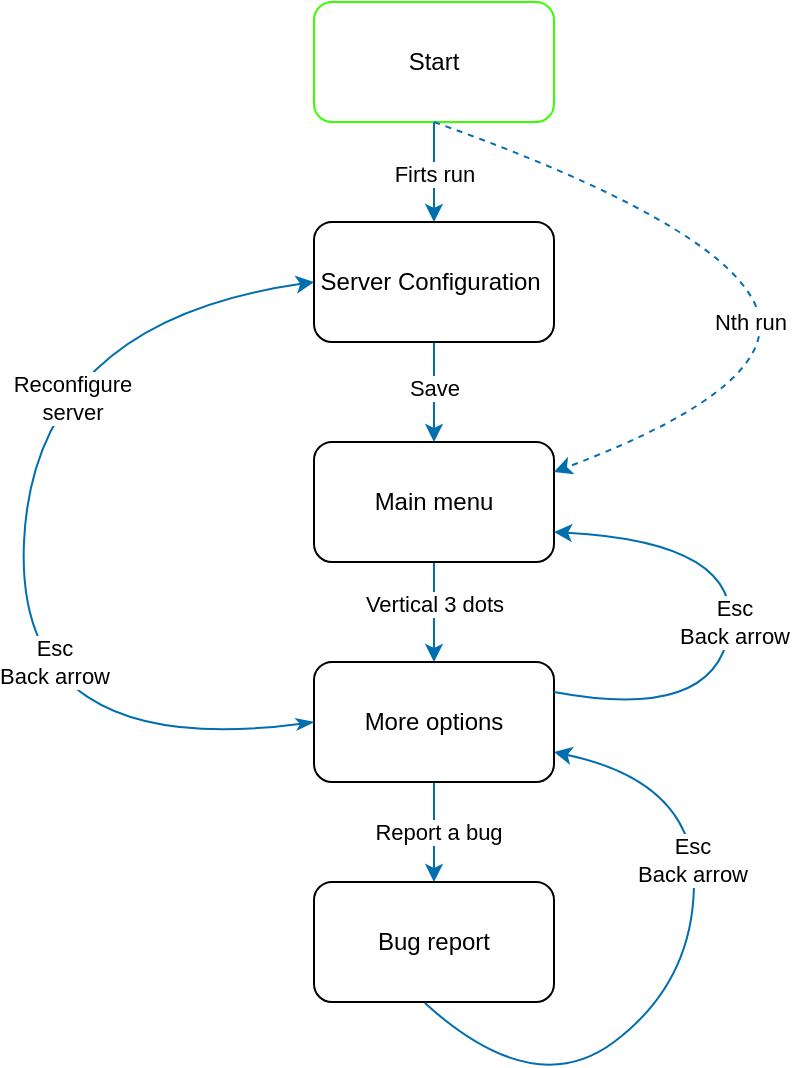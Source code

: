 <mxfile version="22.0.3" type="device">
  <diagram name="Page-1" id="5987fedf-629e-85c4-6858-42fee31821dd">
    <mxGraphModel dx="840" dy="503" grid="1" gridSize="10" guides="1" tooltips="1" connect="1" arrows="1" fold="1" page="1" pageScale="1.5" pageWidth="1169" pageHeight="826" background="none" math="0" shadow="0">
      <root>
        <mxCell id="0" style=";html=1;" />
        <mxCell id="1" style=";html=1;" parent="0" />
        <mxCell id="kTQ5064xi_iTw3EoHZO--16" style="edgeStyle=orthogonalEdgeStyle;rounded=0;orthogonalLoop=1;jettySize=auto;html=1;fillColor=#1ba1e2;strokeColor=#006EAF;" parent="1" source="kTQ5064xi_iTw3EoHZO--8" target="kTQ5064xi_iTw3EoHZO--9" edge="1">
          <mxGeometry relative="1" as="geometry">
            <Array as="points">
              <mxPoint x="1130" y="440" />
              <mxPoint x="1130" y="440" />
            </Array>
          </mxGeometry>
        </mxCell>
        <mxCell id="kTQ5064xi_iTw3EoHZO--31" value="Firts run" style="edgeLabel;html=1;align=center;verticalAlign=middle;resizable=0;points=[];" parent="kTQ5064xi_iTw3EoHZO--16" vertex="1" connectable="0">
          <mxGeometry x="0.014" relative="1" as="geometry">
            <mxPoint as="offset" />
          </mxGeometry>
        </mxCell>
        <mxCell id="kTQ5064xi_iTw3EoHZO--8" value="Start" style="rounded=1;whiteSpace=wrap;html=1;strokeColor=#37ff00;" parent="1" vertex="1">
          <mxGeometry x="1070" y="360" width="120" height="60" as="geometry" />
        </mxCell>
        <mxCell id="kTQ5064xi_iTw3EoHZO--17" style="edgeStyle=orthogonalEdgeStyle;rounded=0;orthogonalLoop=1;jettySize=auto;html=1;fillColor=#1ba1e2;strokeColor=#006EAF;" parent="1" source="kTQ5064xi_iTw3EoHZO--9" target="kTQ5064xi_iTw3EoHZO--13" edge="1">
          <mxGeometry relative="1" as="geometry" />
        </mxCell>
        <mxCell id="kTQ5064xi_iTw3EoHZO--33" value="Save" style="edgeLabel;html=1;align=center;verticalAlign=middle;resizable=0;points=[];" parent="kTQ5064xi_iTw3EoHZO--17" vertex="1" connectable="0">
          <mxGeometry x="-0.11" relative="1" as="geometry">
            <mxPoint as="offset" />
          </mxGeometry>
        </mxCell>
        <mxCell id="kTQ5064xi_iTw3EoHZO--9" value="Server Configuration&amp;nbsp;" style="rounded=1;whiteSpace=wrap;html=1;" parent="1" vertex="1">
          <mxGeometry x="1070" y="470" width="120" height="60" as="geometry" />
        </mxCell>
        <mxCell id="kTQ5064xi_iTw3EoHZO--18" style="edgeStyle=orthogonalEdgeStyle;rounded=0;orthogonalLoop=1;jettySize=auto;html=1;entryX=0.5;entryY=0;entryDx=0;entryDy=0;fillColor=#1ba1e2;strokeColor=#006EAF;" parent="1" source="kTQ5064xi_iTw3EoHZO--13" target="kTQ5064xi_iTw3EoHZO--15" edge="1">
          <mxGeometry relative="1" as="geometry" />
        </mxCell>
        <mxCell id="kTQ5064xi_iTw3EoHZO--38" value="Vertical 3 dots" style="edgeLabel;html=1;align=center;verticalAlign=middle;resizable=0;points=[];" parent="kTQ5064xi_iTw3EoHZO--18" vertex="1" connectable="0">
          <mxGeometry x="-0.179" relative="1" as="geometry">
            <mxPoint as="offset" />
          </mxGeometry>
        </mxCell>
        <mxCell id="kTQ5064xi_iTw3EoHZO--13" value="Main menu" style="rounded=1;whiteSpace=wrap;html=1;" parent="1" vertex="1">
          <mxGeometry x="1070" y="580" width="120" height="60" as="geometry" />
        </mxCell>
        <mxCell id="kTQ5064xi_iTw3EoHZO--20" style="edgeStyle=orthogonalEdgeStyle;rounded=0;orthogonalLoop=1;jettySize=auto;html=1;entryX=0.5;entryY=0;entryDx=0;entryDy=0;fillColor=#1ba1e2;strokeColor=#006EAF;" parent="1" source="kTQ5064xi_iTw3EoHZO--15" target="kTQ5064xi_iTw3EoHZO--19" edge="1">
          <mxGeometry relative="1" as="geometry" />
        </mxCell>
        <mxCell id="kTQ5064xi_iTw3EoHZO--39" value="Report a bug" style="edgeLabel;html=1;align=center;verticalAlign=middle;resizable=0;points=[];" parent="kTQ5064xi_iTw3EoHZO--20" vertex="1" connectable="0">
          <mxGeometry y="2" relative="1" as="geometry">
            <mxPoint as="offset" />
          </mxGeometry>
        </mxCell>
        <mxCell id="kTQ5064xi_iTw3EoHZO--15" value="More options" style="rounded=1;whiteSpace=wrap;html=1;" parent="1" vertex="1">
          <mxGeometry x="1070" y="690" width="120" height="60" as="geometry" />
        </mxCell>
        <mxCell id="kTQ5064xi_iTw3EoHZO--19" value="Bug report" style="rounded=1;whiteSpace=wrap;html=1;" parent="1" vertex="1">
          <mxGeometry x="1070" y="800" width="120" height="60" as="geometry" />
        </mxCell>
        <mxCell id="kTQ5064xi_iTw3EoHZO--21" value="" style="curved=1;endArrow=classic;html=1;rounded=0;exitX=0.462;exitY=1.009;exitDx=0;exitDy=0;exitPerimeter=0;entryX=1;entryY=0.75;entryDx=0;entryDy=0;fillColor=#1ba1e2;strokeColor=#006EAF;" parent="1" source="kTQ5064xi_iTw3EoHZO--19" target="kTQ5064xi_iTw3EoHZO--15" edge="1">
          <mxGeometry width="50" height="50" relative="1" as="geometry">
            <mxPoint x="1210" y="900" as="sourcePoint" />
            <mxPoint x="1300" y="740" as="targetPoint" />
            <Array as="points">
              <mxPoint x="1180" y="910" />
              <mxPoint x="1260" y="850" />
              <mxPoint x="1260" y="750" />
            </Array>
          </mxGeometry>
        </mxCell>
        <mxCell id="kTQ5064xi_iTw3EoHZO--25" value="Esc&lt;br style=&quot;border-color: var(--border-color);&quot;&gt;Back arrow" style="edgeLabel;html=1;align=center;verticalAlign=middle;resizable=0;points=[];" parent="kTQ5064xi_iTw3EoHZO--21" vertex="1" connectable="0">
          <mxGeometry x="0.359" y="1" relative="1" as="geometry">
            <mxPoint as="offset" />
          </mxGeometry>
        </mxCell>
        <mxCell id="kTQ5064xi_iTw3EoHZO--23" value="" style="curved=1;endArrow=classic;html=1;rounded=0;exitX=1;exitY=0.25;exitDx=0;exitDy=0;entryX=1;entryY=0.75;entryDx=0;entryDy=0;fillColor=#1ba1e2;strokeColor=#006EAF;" parent="1" source="kTQ5064xi_iTw3EoHZO--15" target="kTQ5064xi_iTw3EoHZO--13" edge="1">
          <mxGeometry width="50" height="50" relative="1" as="geometry">
            <mxPoint x="1190" y="720" as="sourcePoint" />
            <mxPoint x="1190" y="610" as="targetPoint" />
            <Array as="points">
              <mxPoint x="1270" y="720" />
              <mxPoint x="1285" y="630" />
            </Array>
          </mxGeometry>
        </mxCell>
        <mxCell id="kTQ5064xi_iTw3EoHZO--28" value="" style="curved=1;endArrow=classic;html=1;rounded=0;fillColor=#1ba1e2;strokeColor=#006EAF;entryX=1;entryY=0.25;entryDx=0;entryDy=0;dashed=1;" parent="1" target="kTQ5064xi_iTw3EoHZO--13" edge="1">
          <mxGeometry width="50" height="50" relative="1" as="geometry">
            <mxPoint x="1130" y="420" as="sourcePoint" />
            <mxPoint x="1190" y="610" as="targetPoint" />
            <Array as="points">
              <mxPoint x="1270" y="470" />
              <mxPoint x="1310" y="550" />
            </Array>
          </mxGeometry>
        </mxCell>
        <mxCell id="kTQ5064xi_iTw3EoHZO--32" value="Nth run" style="edgeLabel;html=1;align=center;verticalAlign=middle;resizable=0;points=[];" parent="kTQ5064xi_iTw3EoHZO--28" vertex="1" connectable="0">
          <mxGeometry x="-0.301" y="-7" relative="1" as="geometry">
            <mxPoint x="40" y="50" as="offset" />
          </mxGeometry>
        </mxCell>
        <mxCell id="kTQ5064xi_iTw3EoHZO--35" value="" style="curved=1;endArrow=classic;html=1;rounded=0;exitX=0;exitY=0.5;exitDx=0;exitDy=0;entryX=0;entryY=0.5;entryDx=0;entryDy=0;fillColor=#1ba1e2;strokeColor=#006EAF;startArrow=classicThin;startFill=1;" parent="1" source="kTQ5064xi_iTw3EoHZO--15" target="kTQ5064xi_iTw3EoHZO--9" edge="1">
          <mxGeometry width="50" height="50" relative="1" as="geometry">
            <mxPoint x="770" y="720" as="sourcePoint" />
            <mxPoint x="820" y="670" as="targetPoint" />
            <Array as="points">
              <mxPoint x="920" y="740" />
              <mxPoint x="930" y="520" />
            </Array>
          </mxGeometry>
        </mxCell>
        <mxCell id="kTQ5064xi_iTw3EoHZO--37" value="Reconfigure&lt;br&gt;server" style="edgeLabel;html=1;align=center;verticalAlign=middle;resizable=0;points=[];" parent="kTQ5064xi_iTw3EoHZO--35" vertex="1" connectable="0">
          <mxGeometry x="0.307" y="-20" relative="1" as="geometry">
            <mxPoint as="offset" />
          </mxGeometry>
        </mxCell>
        <mxCell id="kTQ5064xi_iTw3EoHZO--40" value="Esc&lt;br&gt;Back arrow" style="edgeLabel;html=1;align=center;verticalAlign=middle;resizable=0;points=[];" parent="kTQ5064xi_iTw3EoHZO--35" vertex="1" connectable="0">
          <mxGeometry x="-0.576" y="-22" relative="1" as="geometry">
            <mxPoint x="-19" y="-23" as="offset" />
          </mxGeometry>
        </mxCell>
        <mxCell id="kTQ5064xi_iTw3EoHZO--42" value="Esc&lt;br&gt;Back arrow" style="edgeLabel;html=1;align=center;verticalAlign=middle;resizable=0;points=[];" parent="1" vertex="1" connectable="0">
          <mxGeometry x="1280.003" y="670.004" as="geometry" />
        </mxCell>
      </root>
    </mxGraphModel>
  </diagram>
</mxfile>
